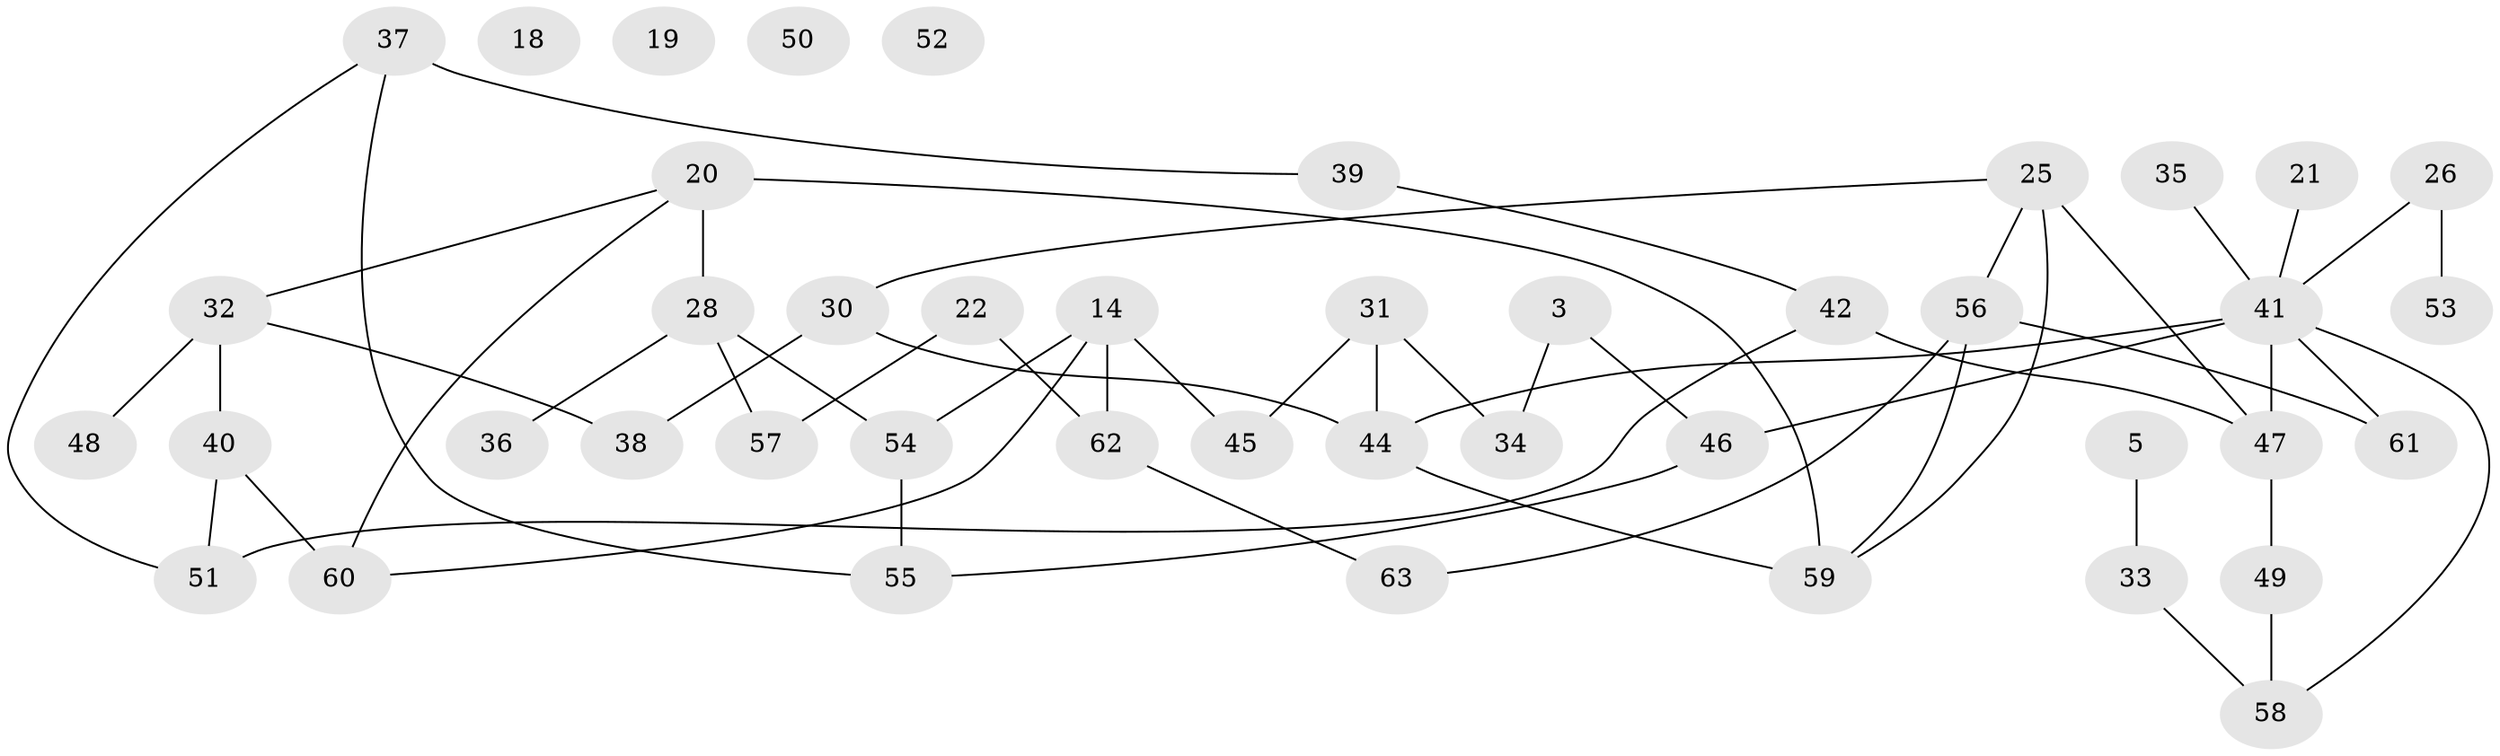 // original degree distribution, {2: 0.30158730158730157, 3: 0.3492063492063492, 1: 0.12698412698412698, 4: 0.1111111111111111, 0: 0.06349206349206349, 5: 0.031746031746031744, 8: 0.015873015873015872}
// Generated by graph-tools (version 1.1) at 2025/42/03/04/25 21:42:19]
// undirected, 44 vertices, 55 edges
graph export_dot {
graph [start="1"]
  node [color=gray90,style=filled];
  3;
  5;
  14 [super="+11"];
  18;
  19;
  20 [super="+13"];
  21;
  22;
  25;
  26;
  28 [super="+8+17"];
  30;
  31 [super="+12"];
  32;
  33;
  34;
  35;
  36;
  37;
  38;
  39;
  40 [super="+23"];
  41 [super="+9"];
  42;
  44;
  45;
  46 [super="+10"];
  47 [super="+29"];
  48;
  49;
  50;
  51;
  52;
  53;
  54;
  55 [super="+24"];
  56 [super="+27"];
  57 [super="+4"];
  58;
  59 [super="+1+43"];
  60 [super="+6"];
  61;
  62;
  63;
  3 -- 34;
  3 -- 46;
  5 -- 33;
  14 -- 45;
  14 -- 54;
  14 -- 62 [weight=2];
  14 -- 60;
  20 -- 60;
  20 -- 32;
  20 -- 59 [weight=2];
  20 -- 28;
  21 -- 41;
  22 -- 62;
  22 -- 57;
  25 -- 30;
  25 -- 47 [weight=2];
  25 -- 59;
  25 -- 56;
  26 -- 41;
  26 -- 53;
  28 -- 57;
  28 -- 54;
  28 -- 36;
  30 -- 38;
  30 -- 44;
  31 -- 34;
  31 -- 44;
  31 -- 45;
  32 -- 38;
  32 -- 40 [weight=2];
  32 -- 48;
  33 -- 58;
  35 -- 41;
  37 -- 39;
  37 -- 51;
  37 -- 55;
  39 -- 42;
  40 -- 51;
  40 -- 60;
  41 -- 44;
  41 -- 46 [weight=2];
  41 -- 58;
  41 -- 61;
  41 -- 47;
  42 -- 47;
  42 -- 51;
  44 -- 59;
  46 -- 55;
  47 -- 49;
  49 -- 58;
  54 -- 55;
  56 -- 63;
  56 -- 59;
  56 -- 61;
  62 -- 63;
}
